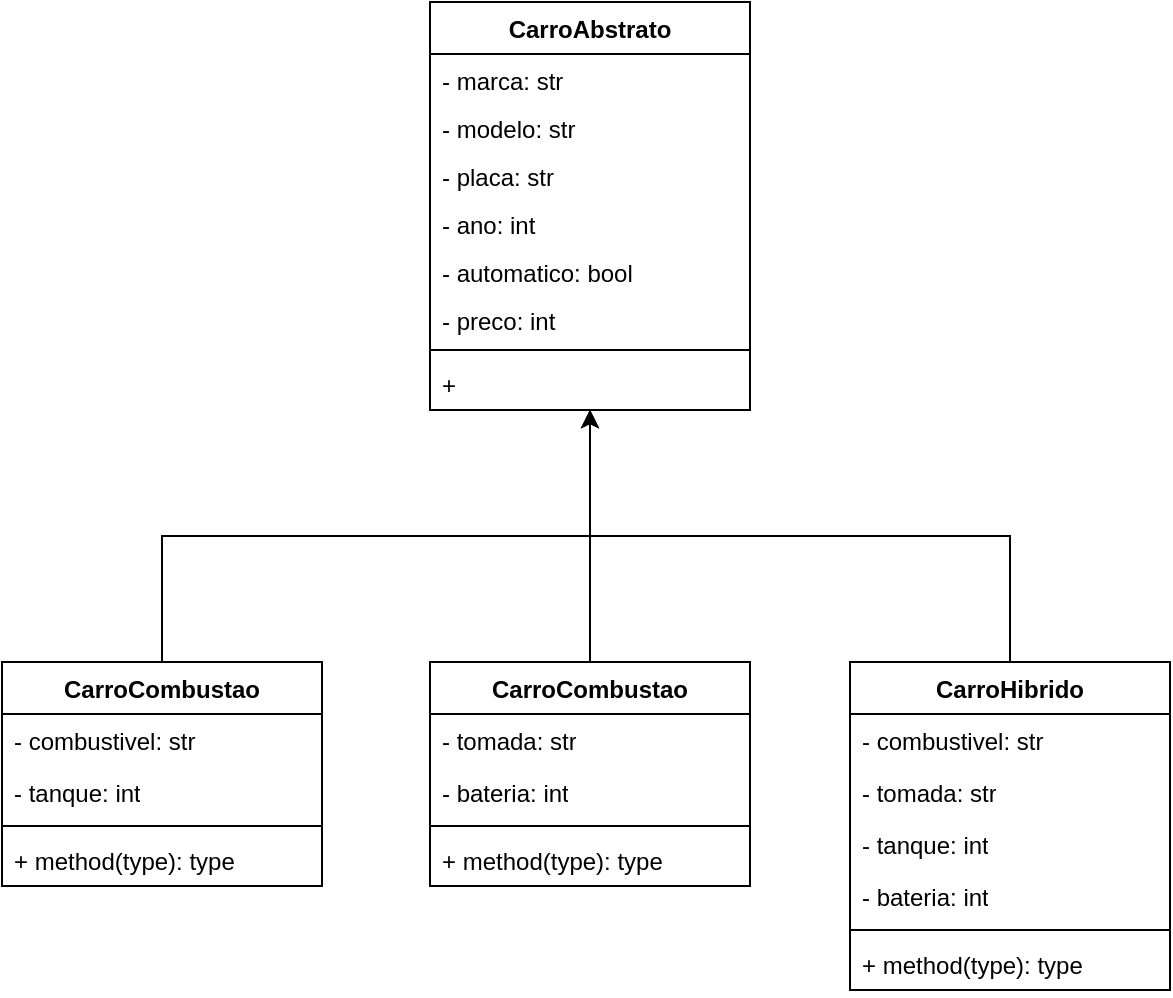 <mxfile version="24.8.4">
  <diagram id="C5RBs43oDa-KdzZeNtuy" name="Page-1">
    <mxGraphModel dx="1434" dy="818" grid="1" gridSize="10" guides="1" tooltips="1" connect="1" arrows="1" fold="1" page="1" pageScale="1" pageWidth="827" pageHeight="1169" math="0" shadow="0">
      <root>
        <mxCell id="WIyWlLk6GJQsqaUBKTNV-0" />
        <mxCell id="WIyWlLk6GJQsqaUBKTNV-1" parent="WIyWlLk6GJQsqaUBKTNV-0" />
        <mxCell id="mXwDI9SvZA1IZ-ytYMB_-0" value="CarroAbstrato" style="swimlane;fontStyle=1;align=center;verticalAlign=top;childLayout=stackLayout;horizontal=1;startSize=26;horizontalStack=0;resizeParent=1;resizeParentMax=0;resizeLast=0;collapsible=1;marginBottom=0;whiteSpace=wrap;html=1;" vertex="1" parent="WIyWlLk6GJQsqaUBKTNV-1">
          <mxGeometry x="334" y="330" width="160" height="204" as="geometry">
            <mxRectangle x="300" y="340" width="120" height="30" as="alternateBounds" />
          </mxGeometry>
        </mxCell>
        <mxCell id="mXwDI9SvZA1IZ-ytYMB_-1" value="- marca: str" style="text;align=left;verticalAlign=top;spacingLeft=4;spacingRight=4;overflow=hidden;rotatable=0;points=[[0,0.5],[1,0.5]];portConstraint=eastwest;whiteSpace=wrap;html=1;" vertex="1" parent="mXwDI9SvZA1IZ-ytYMB_-0">
          <mxGeometry y="26" width="160" height="24" as="geometry" />
        </mxCell>
        <mxCell id="mXwDI9SvZA1IZ-ytYMB_-5" value="- modelo: str" style="text;align=left;verticalAlign=top;spacingLeft=4;spacingRight=4;overflow=hidden;rotatable=0;points=[[0,0.5],[1,0.5]];portConstraint=eastwest;whiteSpace=wrap;html=1;" vertex="1" parent="mXwDI9SvZA1IZ-ytYMB_-0">
          <mxGeometry y="50" width="160" height="24" as="geometry" />
        </mxCell>
        <mxCell id="mXwDI9SvZA1IZ-ytYMB_-8" value="- placa: str" style="text;align=left;verticalAlign=top;spacingLeft=4;spacingRight=4;overflow=hidden;rotatable=0;points=[[0,0.5],[1,0.5]];portConstraint=eastwest;whiteSpace=wrap;html=1;" vertex="1" parent="mXwDI9SvZA1IZ-ytYMB_-0">
          <mxGeometry y="74" width="160" height="24" as="geometry" />
        </mxCell>
        <mxCell id="mXwDI9SvZA1IZ-ytYMB_-14" value="- ano: int" style="text;align=left;verticalAlign=top;spacingLeft=4;spacingRight=4;overflow=hidden;rotatable=0;points=[[0,0.5],[1,0.5]];portConstraint=eastwest;whiteSpace=wrap;html=1;" vertex="1" parent="mXwDI9SvZA1IZ-ytYMB_-0">
          <mxGeometry y="98" width="160" height="24" as="geometry" />
        </mxCell>
        <mxCell id="mXwDI9SvZA1IZ-ytYMB_-7" value="- automatico: bool" style="text;align=left;verticalAlign=top;spacingLeft=4;spacingRight=4;overflow=hidden;rotatable=0;points=[[0,0.5],[1,0.5]];portConstraint=eastwest;whiteSpace=wrap;html=1;" vertex="1" parent="mXwDI9SvZA1IZ-ytYMB_-0">
          <mxGeometry y="122" width="160" height="24" as="geometry" />
        </mxCell>
        <mxCell id="mXwDI9SvZA1IZ-ytYMB_-20" value="- preco: int" style="text;align=left;verticalAlign=top;spacingLeft=4;spacingRight=4;overflow=hidden;rotatable=0;points=[[0,0.5],[1,0.5]];portConstraint=eastwest;whiteSpace=wrap;html=1;" vertex="1" parent="mXwDI9SvZA1IZ-ytYMB_-0">
          <mxGeometry y="146" width="160" height="24" as="geometry" />
        </mxCell>
        <mxCell id="mXwDI9SvZA1IZ-ytYMB_-2" value="" style="line;strokeWidth=1;fillColor=none;align=left;verticalAlign=middle;spacingTop=-1;spacingLeft=3;spacingRight=3;rotatable=0;labelPosition=right;points=[];portConstraint=eastwest;strokeColor=inherit;" vertex="1" parent="mXwDI9SvZA1IZ-ytYMB_-0">
          <mxGeometry y="170" width="160" height="8" as="geometry" />
        </mxCell>
        <mxCell id="mXwDI9SvZA1IZ-ytYMB_-3" value="+" style="text;strokeColor=none;fillColor=none;align=left;verticalAlign=top;spacingLeft=4;spacingRight=4;overflow=hidden;rotatable=0;points=[[0,0.5],[1,0.5]];portConstraint=eastwest;whiteSpace=wrap;html=1;" vertex="1" parent="mXwDI9SvZA1IZ-ytYMB_-0">
          <mxGeometry y="178" width="160" height="26" as="geometry" />
        </mxCell>
        <mxCell id="mXwDI9SvZA1IZ-ytYMB_-29" style="edgeStyle=orthogonalEdgeStyle;rounded=0;orthogonalLoop=1;jettySize=auto;html=1;exitX=0.5;exitY=0;exitDx=0;exitDy=0;" edge="1" parent="WIyWlLk6GJQsqaUBKTNV-1" source="mXwDI9SvZA1IZ-ytYMB_-9" target="mXwDI9SvZA1IZ-ytYMB_-0">
          <mxGeometry relative="1" as="geometry" />
        </mxCell>
        <mxCell id="mXwDI9SvZA1IZ-ytYMB_-9" value="CarroCombustao" style="swimlane;fontStyle=1;align=center;verticalAlign=top;childLayout=stackLayout;horizontal=1;startSize=26;horizontalStack=0;resizeParent=1;resizeParentMax=0;resizeLast=0;collapsible=1;marginBottom=0;whiteSpace=wrap;html=1;" vertex="1" parent="WIyWlLk6GJQsqaUBKTNV-1">
          <mxGeometry x="120" y="660" width="160" height="112" as="geometry" />
        </mxCell>
        <mxCell id="mXwDI9SvZA1IZ-ytYMB_-10" value="- combustivel: str" style="text;strokeColor=none;fillColor=none;align=left;verticalAlign=top;spacingLeft=4;spacingRight=4;overflow=hidden;rotatable=0;points=[[0,0.5],[1,0.5]];portConstraint=eastwest;whiteSpace=wrap;html=1;" vertex="1" parent="mXwDI9SvZA1IZ-ytYMB_-9">
          <mxGeometry y="26" width="160" height="26" as="geometry" />
        </mxCell>
        <mxCell id="mXwDI9SvZA1IZ-ytYMB_-13" value="- tanque: int" style="text;strokeColor=none;fillColor=none;align=left;verticalAlign=top;spacingLeft=4;spacingRight=4;overflow=hidden;rotatable=0;points=[[0,0.5],[1,0.5]];portConstraint=eastwest;whiteSpace=wrap;html=1;" vertex="1" parent="mXwDI9SvZA1IZ-ytYMB_-9">
          <mxGeometry y="52" width="160" height="26" as="geometry" />
        </mxCell>
        <mxCell id="mXwDI9SvZA1IZ-ytYMB_-11" value="" style="line;strokeWidth=1;fillColor=none;align=left;verticalAlign=middle;spacingTop=-1;spacingLeft=3;spacingRight=3;rotatable=0;labelPosition=right;points=[];portConstraint=eastwest;strokeColor=inherit;" vertex="1" parent="mXwDI9SvZA1IZ-ytYMB_-9">
          <mxGeometry y="78" width="160" height="8" as="geometry" />
        </mxCell>
        <mxCell id="mXwDI9SvZA1IZ-ytYMB_-12" value="+ method(type): type" style="text;strokeColor=none;fillColor=none;align=left;verticalAlign=top;spacingLeft=4;spacingRight=4;overflow=hidden;rotatable=0;points=[[0,0.5],[1,0.5]];portConstraint=eastwest;whiteSpace=wrap;html=1;" vertex="1" parent="mXwDI9SvZA1IZ-ytYMB_-9">
          <mxGeometry y="86" width="160" height="26" as="geometry" />
        </mxCell>
        <mxCell id="mXwDI9SvZA1IZ-ytYMB_-30" style="edgeStyle=orthogonalEdgeStyle;rounded=0;orthogonalLoop=1;jettySize=auto;html=1;exitX=0.5;exitY=0;exitDx=0;exitDy=0;" edge="1" parent="WIyWlLk6GJQsqaUBKTNV-1" source="mXwDI9SvZA1IZ-ytYMB_-15" target="mXwDI9SvZA1IZ-ytYMB_-0">
          <mxGeometry relative="1" as="geometry" />
        </mxCell>
        <mxCell id="mXwDI9SvZA1IZ-ytYMB_-15" value="CarroCombustao" style="swimlane;fontStyle=1;align=center;verticalAlign=top;childLayout=stackLayout;horizontal=1;startSize=26;horizontalStack=0;resizeParent=1;resizeParentMax=0;resizeLast=0;collapsible=1;marginBottom=0;whiteSpace=wrap;html=1;" vertex="1" parent="WIyWlLk6GJQsqaUBKTNV-1">
          <mxGeometry x="334" y="660" width="160" height="112" as="geometry" />
        </mxCell>
        <mxCell id="mXwDI9SvZA1IZ-ytYMB_-16" value="- tomada: str" style="text;strokeColor=none;fillColor=none;align=left;verticalAlign=top;spacingLeft=4;spacingRight=4;overflow=hidden;rotatable=0;points=[[0,0.5],[1,0.5]];portConstraint=eastwest;whiteSpace=wrap;html=1;" vertex="1" parent="mXwDI9SvZA1IZ-ytYMB_-15">
          <mxGeometry y="26" width="160" height="26" as="geometry" />
        </mxCell>
        <mxCell id="mXwDI9SvZA1IZ-ytYMB_-17" value="- bateria: int" style="text;strokeColor=none;fillColor=none;align=left;verticalAlign=top;spacingLeft=4;spacingRight=4;overflow=hidden;rotatable=0;points=[[0,0.5],[1,0.5]];portConstraint=eastwest;whiteSpace=wrap;html=1;" vertex="1" parent="mXwDI9SvZA1IZ-ytYMB_-15">
          <mxGeometry y="52" width="160" height="26" as="geometry" />
        </mxCell>
        <mxCell id="mXwDI9SvZA1IZ-ytYMB_-18" value="" style="line;strokeWidth=1;fillColor=none;align=left;verticalAlign=middle;spacingTop=-1;spacingLeft=3;spacingRight=3;rotatable=0;labelPosition=right;points=[];portConstraint=eastwest;strokeColor=inherit;" vertex="1" parent="mXwDI9SvZA1IZ-ytYMB_-15">
          <mxGeometry y="78" width="160" height="8" as="geometry" />
        </mxCell>
        <mxCell id="mXwDI9SvZA1IZ-ytYMB_-19" value="+ method(type): type" style="text;strokeColor=none;fillColor=none;align=left;verticalAlign=top;spacingLeft=4;spacingRight=4;overflow=hidden;rotatable=0;points=[[0,0.5],[1,0.5]];portConstraint=eastwest;whiteSpace=wrap;html=1;" vertex="1" parent="mXwDI9SvZA1IZ-ytYMB_-15">
          <mxGeometry y="86" width="160" height="26" as="geometry" />
        </mxCell>
        <mxCell id="mXwDI9SvZA1IZ-ytYMB_-31" style="edgeStyle=orthogonalEdgeStyle;rounded=0;orthogonalLoop=1;jettySize=auto;html=1;exitX=0.5;exitY=0;exitDx=0;exitDy=0;" edge="1" parent="WIyWlLk6GJQsqaUBKTNV-1" source="mXwDI9SvZA1IZ-ytYMB_-21" target="mXwDI9SvZA1IZ-ytYMB_-0">
          <mxGeometry relative="1" as="geometry" />
        </mxCell>
        <mxCell id="mXwDI9SvZA1IZ-ytYMB_-21" value="CarroHibrido" style="swimlane;fontStyle=1;align=center;verticalAlign=top;childLayout=stackLayout;horizontal=1;startSize=26;horizontalStack=0;resizeParent=1;resizeParentMax=0;resizeLast=0;collapsible=1;marginBottom=0;whiteSpace=wrap;html=1;" vertex="1" parent="WIyWlLk6GJQsqaUBKTNV-1">
          <mxGeometry x="544" y="660" width="160" height="164" as="geometry" />
        </mxCell>
        <mxCell id="mXwDI9SvZA1IZ-ytYMB_-26" value="- combustivel: str" style="text;strokeColor=none;fillColor=none;align=left;verticalAlign=top;spacingLeft=4;spacingRight=4;overflow=hidden;rotatable=0;points=[[0,0.5],[1,0.5]];portConstraint=eastwest;whiteSpace=wrap;html=1;" vertex="1" parent="mXwDI9SvZA1IZ-ytYMB_-21">
          <mxGeometry y="26" width="160" height="26" as="geometry" />
        </mxCell>
        <mxCell id="mXwDI9SvZA1IZ-ytYMB_-22" value="- tomada: str" style="text;strokeColor=none;fillColor=none;align=left;verticalAlign=top;spacingLeft=4;spacingRight=4;overflow=hidden;rotatable=0;points=[[0,0.5],[1,0.5]];portConstraint=eastwest;whiteSpace=wrap;html=1;" vertex="1" parent="mXwDI9SvZA1IZ-ytYMB_-21">
          <mxGeometry y="52" width="160" height="26" as="geometry" />
        </mxCell>
        <mxCell id="mXwDI9SvZA1IZ-ytYMB_-27" value="- tanque: int" style="text;strokeColor=none;fillColor=none;align=left;verticalAlign=top;spacingLeft=4;spacingRight=4;overflow=hidden;rotatable=0;points=[[0,0.5],[1,0.5]];portConstraint=eastwest;whiteSpace=wrap;html=1;" vertex="1" parent="mXwDI9SvZA1IZ-ytYMB_-21">
          <mxGeometry y="78" width="160" height="26" as="geometry" />
        </mxCell>
        <mxCell id="mXwDI9SvZA1IZ-ytYMB_-23" value="- bateria: int" style="text;strokeColor=none;fillColor=none;align=left;verticalAlign=top;spacingLeft=4;spacingRight=4;overflow=hidden;rotatable=0;points=[[0,0.5],[1,0.5]];portConstraint=eastwest;whiteSpace=wrap;html=1;" vertex="1" parent="mXwDI9SvZA1IZ-ytYMB_-21">
          <mxGeometry y="104" width="160" height="26" as="geometry" />
        </mxCell>
        <mxCell id="mXwDI9SvZA1IZ-ytYMB_-24" value="" style="line;strokeWidth=1;fillColor=none;align=left;verticalAlign=middle;spacingTop=-1;spacingLeft=3;spacingRight=3;rotatable=0;labelPosition=right;points=[];portConstraint=eastwest;strokeColor=inherit;" vertex="1" parent="mXwDI9SvZA1IZ-ytYMB_-21">
          <mxGeometry y="130" width="160" height="8" as="geometry" />
        </mxCell>
        <mxCell id="mXwDI9SvZA1IZ-ytYMB_-25" value="+ method(type): type" style="text;strokeColor=none;fillColor=none;align=left;verticalAlign=top;spacingLeft=4;spacingRight=4;overflow=hidden;rotatable=0;points=[[0,0.5],[1,0.5]];portConstraint=eastwest;whiteSpace=wrap;html=1;" vertex="1" parent="mXwDI9SvZA1IZ-ytYMB_-21">
          <mxGeometry y="138" width="160" height="26" as="geometry" />
        </mxCell>
      </root>
    </mxGraphModel>
  </diagram>
</mxfile>

